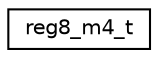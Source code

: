 digraph "Graphical Class Hierarchy"
{
 // LATEX_PDF_SIZE
  edge [fontname="Helvetica",fontsize="10",labelfontname="Helvetica",labelfontsize="10"];
  node [fontname="Helvetica",fontsize="10",shape=record];
  rankdir="LR";
  Node0 [label="reg8_m4_t",height=0.2,width=0.4,color="black", fillcolor="white", style="filled",URL="$structreg8__m4__t.html",tooltip="Masked 8-bit register."];
}
